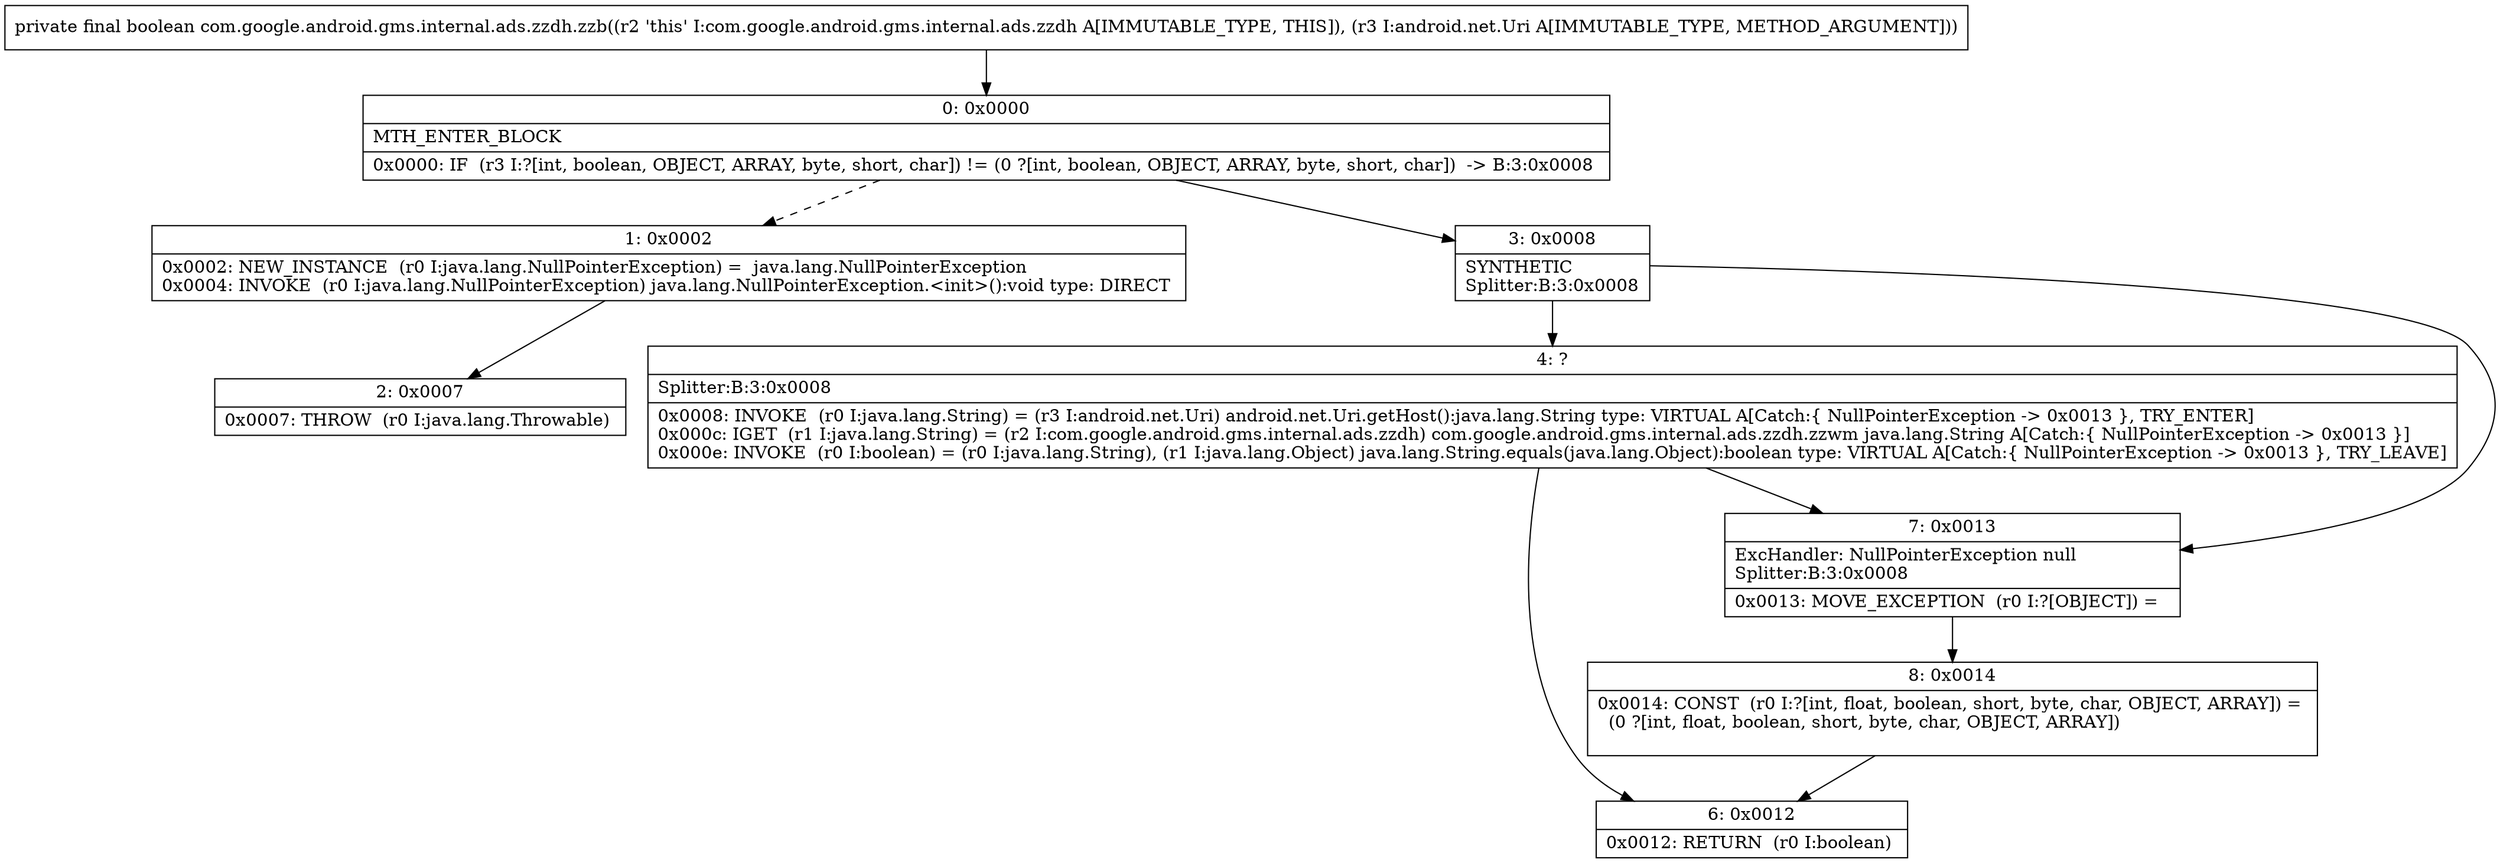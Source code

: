 digraph "CFG forcom.google.android.gms.internal.ads.zzdh.zzb(Landroid\/net\/Uri;)Z" {
Node_0 [shape=record,label="{0\:\ 0x0000|MTH_ENTER_BLOCK\l|0x0000: IF  (r3 I:?[int, boolean, OBJECT, ARRAY, byte, short, char]) != (0 ?[int, boolean, OBJECT, ARRAY, byte, short, char])  \-\> B:3:0x0008 \l}"];
Node_1 [shape=record,label="{1\:\ 0x0002|0x0002: NEW_INSTANCE  (r0 I:java.lang.NullPointerException) =  java.lang.NullPointerException \l0x0004: INVOKE  (r0 I:java.lang.NullPointerException) java.lang.NullPointerException.\<init\>():void type: DIRECT \l}"];
Node_2 [shape=record,label="{2\:\ 0x0007|0x0007: THROW  (r0 I:java.lang.Throwable) \l}"];
Node_3 [shape=record,label="{3\:\ 0x0008|SYNTHETIC\lSplitter:B:3:0x0008\l}"];
Node_4 [shape=record,label="{4\:\ ?|Splitter:B:3:0x0008\l|0x0008: INVOKE  (r0 I:java.lang.String) = (r3 I:android.net.Uri) android.net.Uri.getHost():java.lang.String type: VIRTUAL A[Catch:\{ NullPointerException \-\> 0x0013 \}, TRY_ENTER]\l0x000c: IGET  (r1 I:java.lang.String) = (r2 I:com.google.android.gms.internal.ads.zzdh) com.google.android.gms.internal.ads.zzdh.zzwm java.lang.String A[Catch:\{ NullPointerException \-\> 0x0013 \}]\l0x000e: INVOKE  (r0 I:boolean) = (r0 I:java.lang.String), (r1 I:java.lang.Object) java.lang.String.equals(java.lang.Object):boolean type: VIRTUAL A[Catch:\{ NullPointerException \-\> 0x0013 \}, TRY_LEAVE]\l}"];
Node_6 [shape=record,label="{6\:\ 0x0012|0x0012: RETURN  (r0 I:boolean) \l}"];
Node_7 [shape=record,label="{7\:\ 0x0013|ExcHandler: NullPointerException null\lSplitter:B:3:0x0008\l|0x0013: MOVE_EXCEPTION  (r0 I:?[OBJECT]) =  \l}"];
Node_8 [shape=record,label="{8\:\ 0x0014|0x0014: CONST  (r0 I:?[int, float, boolean, short, byte, char, OBJECT, ARRAY]) = \l  (0 ?[int, float, boolean, short, byte, char, OBJECT, ARRAY])\l \l}"];
MethodNode[shape=record,label="{private final boolean com.google.android.gms.internal.ads.zzdh.zzb((r2 'this' I:com.google.android.gms.internal.ads.zzdh A[IMMUTABLE_TYPE, THIS]), (r3 I:android.net.Uri A[IMMUTABLE_TYPE, METHOD_ARGUMENT])) }"];
MethodNode -> Node_0;
Node_0 -> Node_1[style=dashed];
Node_0 -> Node_3;
Node_1 -> Node_2;
Node_3 -> Node_4;
Node_3 -> Node_7;
Node_4 -> Node_7;
Node_4 -> Node_6;
Node_7 -> Node_8;
Node_8 -> Node_6;
}


